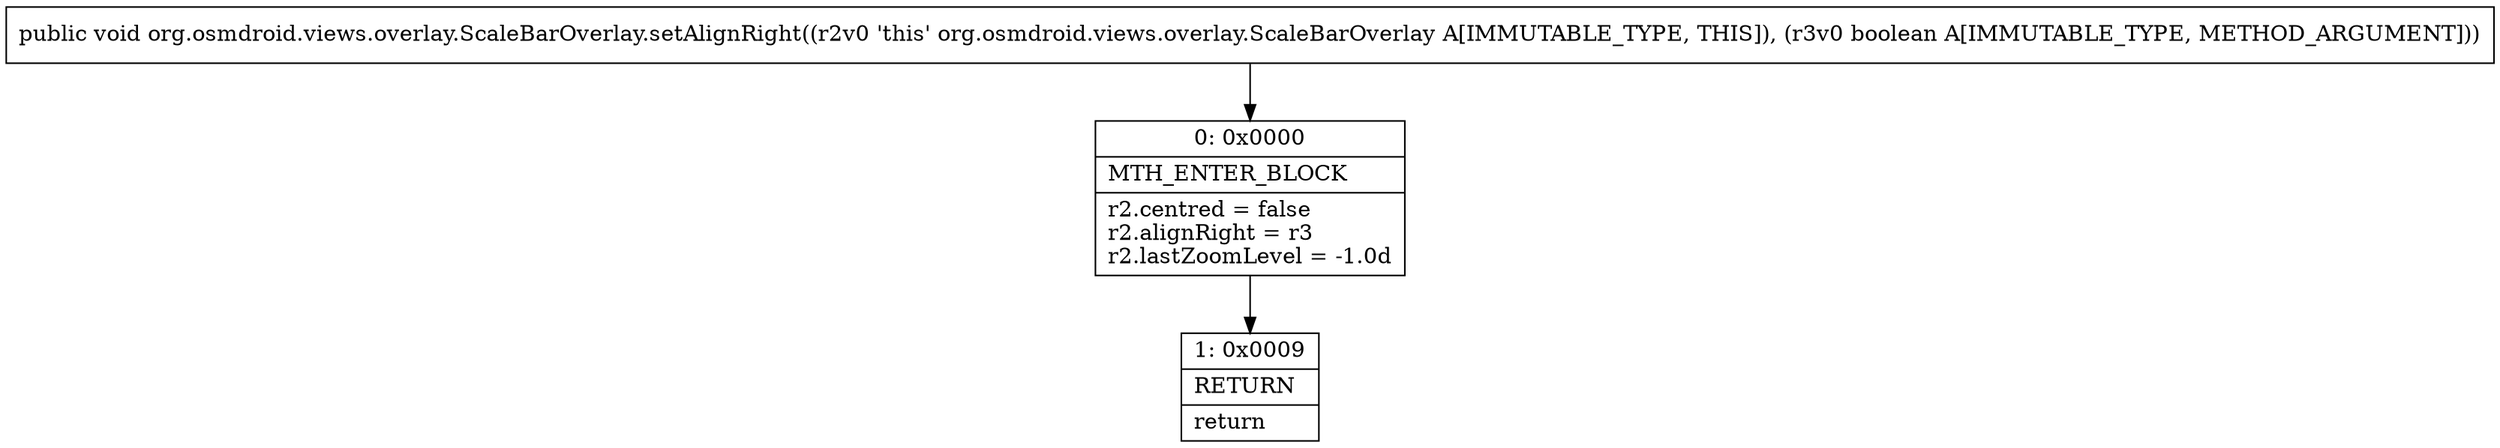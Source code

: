 digraph "CFG fororg.osmdroid.views.overlay.ScaleBarOverlay.setAlignRight(Z)V" {
Node_0 [shape=record,label="{0\:\ 0x0000|MTH_ENTER_BLOCK\l|r2.centred = false\lr2.alignRight = r3\lr2.lastZoomLevel = \-1.0d\l}"];
Node_1 [shape=record,label="{1\:\ 0x0009|RETURN\l|return\l}"];
MethodNode[shape=record,label="{public void org.osmdroid.views.overlay.ScaleBarOverlay.setAlignRight((r2v0 'this' org.osmdroid.views.overlay.ScaleBarOverlay A[IMMUTABLE_TYPE, THIS]), (r3v0 boolean A[IMMUTABLE_TYPE, METHOD_ARGUMENT])) }"];
MethodNode -> Node_0;
Node_0 -> Node_1;
}

